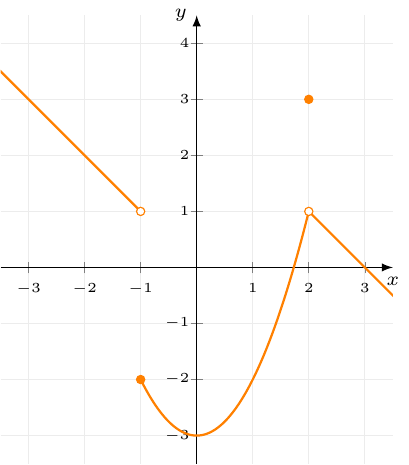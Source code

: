 \documentclass[crop]{standalone}
\usepackage[dvipsnames]{xcolor}
\usepackage{tikz}
\usepackage{pgfplots}
\pgfplotsset{compat=1.18}
\begin{document}
  \begin{tikzpicture}
    \begin{axis}[%
      axis x line=center,axis y line=center,
      unit vector ratio={1 1},
      xlabel={$x$},ylabel={$y$},
      xlabel style={below,font=\scriptsize},
      ylabel style={left,font=\scriptsize},
      xmin=-3.5,xmax=3.5,
      xtick={-3,-2,-1,0,1,2,3},
      xticklabel style={font=\tiny},
      ymin=-3.5,ymax=4.5,
      ytick={-3,-2,-1,0,1,2,3,4},
      yticklabel style={font=\tiny,xshift=0.3em},
      axis line style={-latex},
      grid=major,
      major grid style={gray!15},
      declare function={
        f(\x) = -\x;
        g(\x) = \x^2 - 3;
        h(\x) = -\x+3;
      }
    ]%
      \addplot[mark=none,color=orange,thick,samples=1000,domain=-5:-1] {f(x)};
      \addplot[mark=none,color=orange,thick,samples=1000,domain=-1:2] {g(x)};
      \addplot[mark=none,color=orange,thick,samples=1000,domain=2:5] {h(x)};

      \addplot[mark=*,mark size=1.5pt,color=orange] coordinates {(-1,1)};
      \addplot[mark=*,mark size=1pt,color=white] coordinates {(-1,1)};
      \addplot[mark=*,mark size=1.5pt,color=orange] coordinates {(-1,-2)};
      \addplot[mark=*,mark size=1.5pt,color=orange] coordinates {(2,1)};
      \addplot[mark=*,mark size=1pt,color=white] coordinates {(2,1)};
      \addplot[mark=*,mark size=1.5pt,color=orange] coordinates {(2,3)};
    \end{axis}
  \end{tikzpicture}%
\end{document}